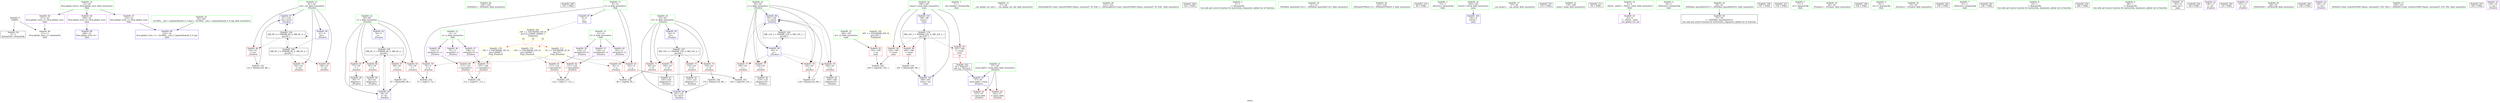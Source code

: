 digraph "SVFG" {
	label="SVFG";

	Node0x55b1b4615d30 [shape=record,color=grey,label="{NodeID: 0\nNullPtr}"];
	Node0x55b1b4615d30 -> Node0x55b1b462b150[style=solid];
	Node0x55b1b4615d30 -> Node0x55b1b462eed0[style=solid];
	Node0x55b1b462bc40 [shape=record,color=blue,label="{NodeID: 97\n61\<--125\ncnt\<--inc22\n_Z5solvei\n}"];
	Node0x55b1b462bc40 -> Node0x55b1b4638b50[style=dashed];
	Node0x55b1b4629cd0 [shape=record,color=green,label="{NodeID: 14\n22\<--26\nllvm.global_ctors\<--llvm.global_ctors_field_insensitive\nGlob }"];
	Node0x55b1b4629cd0 -> Node0x55b1b462d210[style=solid];
	Node0x55b1b4629cd0 -> Node0x55b1b462d310[style=solid];
	Node0x55b1b4629cd0 -> Node0x55b1b462d410[style=solid];
	Node0x55b1b462a9e0 [shape=record,color=green,label="{NodeID: 28\n144\<--145\n_ZNSolsEi\<--_ZNSolsEi_field_insensitive\n}"];
	Node0x55b1b4646620 [shape=record,color=black,label="{NodeID: 208\n162 = PHI()\n}"];
	Node0x55b1b462b690 [shape=record,color=black,label="{NodeID: 42\n109\<--108\nidxprom14\<--\n_Z5solvei\n}"];
	Node0x55b1b462d210 [shape=record,color=purple,label="{NodeID: 56\n209\<--22\nllvm.global_ctors_0\<--llvm.global_ctors\nGlob }"];
	Node0x55b1b462d210 -> Node0x55b1b462ecd0[style=solid];
	Node0x55b1b462c890 [shape=record,color=grey,label="{NodeID: 153\n125 = Binary(124, 88, )\n}"];
	Node0x55b1b462c890 -> Node0x55b1b462bc40[style=solid];
	Node0x55b1b462de00 [shape=record,color=red,label="{NodeID: 70\n161\<--61\n\<--cnt\n_Z5solvei\n}"];
	Node0x55b1b4639a50 [shape=record,color=black,label="{NodeID: 167\nMR_10V_3 = PHI(MR_10V_4, MR_10V_2, )\npts\{64 \}\n}"];
	Node0x55b1b4639a50 -> Node0x55b1b462ded0[style=dashed];
	Node0x55b1b4639a50 -> Node0x55b1b462dfa0[style=dashed];
	Node0x55b1b4639a50 -> Node0x55b1b462e070[style=dashed];
	Node0x55b1b4639a50 -> Node0x55b1b462e140[style=dashed];
	Node0x55b1b4639a50 -> Node0x55b1b462bde0[style=dashed];
	Node0x55b1b462e960 [shape=record,color=red,label="{NodeID: 84\n192\<--186\n\<--cnum\nmain\n}"];
	Node0x55b1b462e960 -> Node0x55b1b4633d40[style=solid];
	Node0x55b1b4615f90 [shape=record,color=green,label="{NodeID: 1\n7\<--1\n__dso_handle\<--dummyObj\nGlob }"];
	Node0x55b1b463c5a0 [shape=record,color=yellow,style=double,label="{NodeID: 181\n20V_1 = ENCHI(MR_20V_0)\npts\{185 \}\nFun[main]}"];
	Node0x55b1b463c5a0 -> Node0x55b1b462e890[style=dashed];
	Node0x55b1b462bd10 [shape=record,color=blue,label="{NodeID: 98\n65\<--130\nj\<--inc24\n_Z5solvei\n}"];
	Node0x55b1b462bd10 -> Node0x55b1b462e210[style=dashed];
	Node0x55b1b462bd10 -> Node0x55b1b462e2e0[style=dashed];
	Node0x55b1b462bd10 -> Node0x55b1b462e3b0[style=dashed];
	Node0x55b1b462bd10 -> Node0x55b1b462e480[style=dashed];
	Node0x55b1b462bd10 -> Node0x55b1b462bd10[style=dashed];
	Node0x55b1b462bd10 -> Node0x55b1b4639f50[style=dashed];
	Node0x55b1b4629dd0 [shape=record,color=green,label="{NodeID: 15\n27\<--28\n__cxx_global_var_init\<--__cxx_global_var_init_field_insensitive\n}"];
	Node0x55b1b462aae0 [shape=record,color=green,label="{NodeID: 29\n151\<--152\n_ZSt4endlIcSt11char_traitsIcEERSt13basic_ostreamIT_T0_ES6_\<--_ZSt4endlIcSt11char_traitsIcEERSt13basic_ostreamIT_T0_ES6__field_insensitive\n}"];
	Node0x55b1b4646720 [shape=record,color=black,label="{NodeID: 209\n163 = PHI()\n}"];
	Node0x55b1b462b760 [shape=record,color=black,label="{NodeID: 43\n115\<--114\nidxprom17\<--\n_Z5solvei\n}"];
	Node0x55b1b462d310 [shape=record,color=purple,label="{NodeID: 57\n210\<--22\nllvm.global_ctors_1\<--llvm.global_ctors\nGlob }"];
	Node0x55b1b462d310 -> Node0x55b1b462edd0[style=solid];
	Node0x55b1b462ca10 [shape=record,color=grey,label="{NodeID: 154\n201 = Binary(200, 88, )\n}"];
	Node0x55b1b462ca10 -> Node0x55b1b462c050[style=solid];
	Node0x55b1b462ded0 [shape=record,color=red,label="{NodeID: 71\n94\<--63\n\<--i5\n_Z5solvei\n}"];
	Node0x55b1b462ded0 -> Node0x55b1b4634040[style=solid];
	Node0x55b1b4639f50 [shape=record,color=black,label="{NodeID: 168\nMR_12V_2 = PHI(MR_12V_4, MR_12V_1, )\npts\{66 \}\n}"];
	Node0x55b1b4639f50 -> Node0x55b1b462bb70[style=dashed];
	Node0x55b1b462ea30 [shape=record,color=red,label="{NodeID: 85\n197\<--186\n\<--cnum\nmain\n|{<s0>18}}"];
	Node0x55b1b462ea30:s0 -> Node0x55b1b4645c70[style=solid,color=red];
	Node0x55b1b4628de0 [shape=record,color=green,label="{NodeID: 2\n9\<--1\n\<--dummyObj\nCan only get source location for instruction, argument, global var or function.}"];
	Node0x55b1b462bde0 [shape=record,color=blue,label="{NodeID: 99\n63\<--135\ni5\<--inc27\n_Z5solvei\n}"];
	Node0x55b1b462bde0 -> Node0x55b1b4639a50[style=dashed];
	Node0x55b1b4629ed0 [shape=record,color=green,label="{NodeID: 16\n31\<--32\n_ZNSt8ios_base4InitC1Ev\<--_ZNSt8ios_base4InitC1Ev_field_insensitive\n}"];
	Node0x55b1b462abe0 [shape=record,color=green,label="{NodeID: 30\n153\<--154\n_ZNSolsEPFRSoS_E\<--_ZNSolsEPFRSoS_E_field_insensitive\n}"];
	Node0x55b1b46467f0 [shape=record,color=black,label="{NodeID: 210\n80 = PHI()\n}"];
	Node0x55b1b462b830 [shape=record,color=black,label="{NodeID: 44\n119\<--118\nidxprom19\<--\n_Z5solvei\n}"];
	Node0x55b1b462d410 [shape=record,color=purple,label="{NodeID: 58\n211\<--22\nllvm.global_ctors_2\<--llvm.global_ctors\nGlob }"];
	Node0x55b1b462d410 -> Node0x55b1b462eed0[style=solid];
	Node0x55b1b46335c0 [shape=record,color=grey,label="{NodeID: 155\n87 = Binary(86, 88, )\n}"];
	Node0x55b1b46335c0 -> Node0x55b1b462f170[style=solid];
	Node0x55b1b462dfa0 [shape=record,color=red,label="{NodeID: 72\n104\<--63\n\<--i5\n_Z5solvei\n}"];
	Node0x55b1b462dfa0 -> Node0x55b1b462b5c0[style=solid];
	Node0x55b1b463a450 [shape=record,color=black,label="{NodeID: 169\nMR_6V_3 = PHI(MR_6V_4, MR_6V_2, )\npts\{60 \}\n}"];
	Node0x55b1b463a450 -> Node0x55b1b462d920[style=dashed];
	Node0x55b1b463a450 -> Node0x55b1b462d9f0[style=dashed];
	Node0x55b1b463a450 -> Node0x55b1b462dac0[style=dashed];
	Node0x55b1b463a450 -> Node0x55b1b462db90[style=dashed];
	Node0x55b1b463a450 -> Node0x55b1b462f170[style=dashed];
	Node0x55b1b462eb00 [shape=record,color=red,label="{NodeID: 86\n200\<--186\n\<--cnum\nmain\n}"];
	Node0x55b1b462eb00 -> Node0x55b1b462ca10[style=solid];
	Node0x55b1b4628e70 [shape=record,color=green,label="{NodeID: 3\n15\<--1\n_ZSt3cin\<--dummyObj\nGlob }"];
	Node0x55b1b463c760 [shape=record,color=yellow,style=double,label="{NodeID: 183\n24V_1 = ENCHI(MR_24V_0)\npts\{10 120000 140000 \}\nFun[main]|{<s0>18|<s1>18|<s2>18}}"];
	Node0x55b1b463c760:s0 -> Node0x55b1b463b350[style=dashed,color=red];
	Node0x55b1b463c760:s1 -> Node0x55b1b463c2d0[style=dashed,color=red];
	Node0x55b1b463c760:s2 -> Node0x55b1b463c3b0[style=dashed,color=red];
	Node0x55b1b462beb0 [shape=record,color=blue,label="{NodeID: 100\n182\<--9\nretval\<--\nmain\n}"];
	Node0x55b1b4629fd0 [shape=record,color=green,label="{NodeID: 17\n37\<--38\n__cxa_atexit\<--__cxa_atexit_field_insensitive\n}"];
	Node0x55b1b44451a0 [shape=record,color=black,label="{NodeID: 197\n143 = PHI()\n}"];
	Node0x55b1b462ace0 [shape=record,color=green,label="{NodeID: 31\n179\<--180\nmain\<--main_field_insensitive\n}"];
	Node0x55b1b4646920 [shape=record,color=black,label="{NodeID: 211\n84 = PHI()\n}"];
	Node0x55b1b462b900 [shape=record,color=purple,label="{NodeID: 45\n33\<--4\n\<--_ZStL8__ioinit\n__cxx_global_var_init\n}"];
	Node0x55b1b462d510 [shape=record,color=red,label="{NodeID: 59\n74\<--8\n\<--n\n_Z5solvei\n}"];
	Node0x55b1b462d510 -> Node0x55b1b46341c0[style=solid];
	Node0x55b1b4633740 [shape=record,color=grey,label="{NodeID: 156\n135 = Binary(134, 88, )\n}"];
	Node0x55b1b4633740 -> Node0x55b1b462bde0[style=solid];
	Node0x55b1b462e070 [shape=record,color=red,label="{NodeID: 73\n114\<--63\n\<--i5\n_Z5solvei\n}"];
	Node0x55b1b462e070 -> Node0x55b1b462b760[style=solid];
	Node0x55b1b463a950 [shape=record,color=black,label="{NodeID: 170\nMR_22V_3 = PHI(MR_22V_4, MR_22V_2, )\npts\{187 \}\n}"];
	Node0x55b1b463a950 -> Node0x55b1b462e960[style=dashed];
	Node0x55b1b463a950 -> Node0x55b1b462ea30[style=dashed];
	Node0x55b1b463a950 -> Node0x55b1b462eb00[style=dashed];
	Node0x55b1b463a950 -> Node0x55b1b462c050[style=dashed];
	Node0x55b1b462ebd0 [shape=record,color=blue,label="{NodeID: 87\n8\<--9\nn\<--\nGlob }"];
	Node0x55b1b462ebd0 -> Node0x55b1b463c760[style=dashed];
	Node0x55b1b4628f00 [shape=record,color=green,label="{NodeID: 4\n16\<--1\n_ZSt4cout\<--dummyObj\nGlob }"];
	Node0x55b1b462bf80 [shape=record,color=blue,label="{NodeID: 101\n186\<--88\ncnum\<--\nmain\n}"];
	Node0x55b1b462bf80 -> Node0x55b1b463a950[style=dashed];
	Node0x55b1b462a0d0 [shape=record,color=green,label="{NodeID: 18\n36\<--42\n_ZNSt8ios_base4InitD1Ev\<--_ZNSt8ios_base4InitD1Ev_field_insensitive\n}"];
	Node0x55b1b462a0d0 -> Node0x55b1b462b320[style=solid];
	Node0x55b1b4644db0 [shape=record,color=black,label="{NodeID: 198\n147 = PHI()\n}"];
	Node0x55b1b462ade0 [shape=record,color=green,label="{NodeID: 32\n182\<--183\nretval\<--retval_field_insensitive\nmain\n}"];
	Node0x55b1b462ade0 -> Node0x55b1b462beb0[style=solid];
	Node0x55b1b46469f0 [shape=record,color=black,label="{NodeID: 212\n139 = PHI()\n}"];
	Node0x55b1b462b9d0 [shape=record,color=purple,label="{NodeID: 46\n79\<--11\narrayidx\<--a\n_Z5solvei\n}"];
	Node0x55b1b462d5e0 [shape=record,color=red,label="{NodeID: 60\n95\<--8\n\<--n\n_Z5solvei\n}"];
	Node0x55b1b462d5e0 -> Node0x55b1b4634040[style=solid];
	Node0x55b1b46338c0 [shape=record,color=grey,label="{NodeID: 157\n130 = Binary(129, 88, )\n}"];
	Node0x55b1b46338c0 -> Node0x55b1b462bd10[style=solid];
	Node0x55b1b462e140 [shape=record,color=red,label="{NodeID: 74\n134\<--63\n\<--i5\n_Z5solvei\n}"];
	Node0x55b1b462e140 -> Node0x55b1b4633740[style=solid];
	Node0x55b1b462ecd0 [shape=record,color=blue,label="{NodeID: 88\n209\<--23\nllvm.global_ctors_0\<--\nGlob }"];
	Node0x55b1b4629790 [shape=record,color=green,label="{NodeID: 5\n17\<--1\n.str\<--dummyObj\nGlob }"];
	Node0x55b1b462c050 [shape=record,color=blue,label="{NodeID: 102\n186\<--201\ncnum\<--inc\nmain\n}"];
	Node0x55b1b462c050 -> Node0x55b1b463a950[style=dashed];
	Node0x55b1b462a1d0 [shape=record,color=green,label="{NodeID: 19\n49\<--50\n_Z5clearv\<--_Z5clearv_field_insensitive\n}"];
	Node0x55b1b46458a0 [shape=record,color=black,label="{NodeID: 199\n149 = PHI()\n}"];
	Node0x55b1b462aeb0 [shape=record,color=green,label="{NodeID: 33\n184\<--185\nnt\<--nt_field_insensitive\nmain\n}"];
	Node0x55b1b462aeb0 -> Node0x55b1b462e890[style=solid];
	Node0x55b1b462baa0 [shape=record,color=purple,label="{NodeID: 47\n106\<--11\narrayidx13\<--a\n_Z5solvei\n}"];
	Node0x55b1b462baa0 -> Node0x55b1b462e550[style=solid];
	Node0x55b1b462d6b0 [shape=record,color=red,label="{NodeID: 61\n101\<--8\n\<--n\n_Z5solvei\n}"];
	Node0x55b1b462d6b0 -> Node0x55b1b4633ec0[style=solid];
	Node0x55b1b4633a40 [shape=record,color=grey,label="{NodeID: 158\n112 = cmp(107, 111, )\n}"];
	Node0x55b1b462e210 [shape=record,color=red,label="{NodeID: 75\n100\<--65\n\<--j\n_Z5solvei\n}"];
	Node0x55b1b462e210 -> Node0x55b1b4633ec0[style=solid];
	Node0x55b1b463b350 [shape=record,color=yellow,style=double,label="{NodeID: 172\n2V_1 = ENCHI(MR_2V_0)\npts\{10 \}\nFun[_Z5solvei]}"];
	Node0x55b1b463b350 -> Node0x55b1b462d510[style=dashed];
	Node0x55b1b463b350 -> Node0x55b1b462d5e0[style=dashed];
	Node0x55b1b463b350 -> Node0x55b1b462d6b0[style=dashed];
	Node0x55b1b462edd0 [shape=record,color=blue,label="{NodeID: 89\n210\<--24\nllvm.global_ctors_1\<--_GLOBAL__sub_I_CaptainAhmadi_0_0.cpp\nGlob }"];
	Node0x55b1b4629820 [shape=record,color=green,label="{NodeID: 6\n19\<--1\n.str.1\<--dummyObj\nGlob }"];
	Node0x55b1b462a2d0 [shape=record,color=green,label="{NodeID: 20\n53\<--54\n_Z5solvei\<--_Z5solvei_field_insensitive\n}"];
	Node0x55b1b46459a0 [shape=record,color=black,label="{NodeID: 200\n150 = PHI()\n}"];
	Node0x55b1b462af80 [shape=record,color=green,label="{NodeID: 34\n186\<--187\ncnum\<--cnum_field_insensitive\nmain\n}"];
	Node0x55b1b462af80 -> Node0x55b1b462e960[style=solid];
	Node0x55b1b462af80 -> Node0x55b1b462ea30[style=solid];
	Node0x55b1b462af80 -> Node0x55b1b462eb00[style=solid];
	Node0x55b1b462af80 -> Node0x55b1b462bf80[style=solid];
	Node0x55b1b462af80 -> Node0x55b1b462c050[style=solid];
	Node0x55b1b462cb90 [shape=record,color=purple,label="{NodeID: 48\n110\<--11\narrayidx15\<--a\n_Z5solvei\n}"];
	Node0x55b1b462cb90 -> Node0x55b1b462e620[style=solid];
	Node0x55b1b462d780 [shape=record,color=red,label="{NodeID: 62\n142\<--57\n\<--cnum.addr\n_Z5solvei\n}"];
	Node0x55b1b4633bc0 [shape=record,color=grey,label="{NodeID: 159\n122 = cmp(117, 121, )\n}"];
	Node0x55b1b462e2e0 [shape=record,color=red,label="{NodeID: 76\n108\<--65\n\<--j\n_Z5solvei\n}"];
	Node0x55b1b462e2e0 -> Node0x55b1b462b690[style=solid];
	Node0x55b1b462eed0 [shape=record,color=blue, style = dotted,label="{NodeID: 90\n211\<--3\nllvm.global_ctors_2\<--dummyVal\nGlob }"];
	Node0x55b1b46298b0 [shape=record,color=green,label="{NodeID: 7\n21\<--1\n_ZSt4cerr\<--dummyObj\nGlob }"];
	Node0x55b1b462a3d0 [shape=record,color=green,label="{NodeID: 21\n57\<--58\ncnum.addr\<--cnum.addr_field_insensitive\n_Z5solvei\n}"];
	Node0x55b1b462a3d0 -> Node0x55b1b462d780[style=solid];
	Node0x55b1b462a3d0 -> Node0x55b1b462d850[style=solid];
	Node0x55b1b462a3d0 -> Node0x55b1b462efd0[style=solid];
	Node0x55b1b4645a70 [shape=record,color=black,label="{NodeID: 201\n156 = PHI()\n}"];
	Node0x55b1b462b050 [shape=record,color=green,label="{NodeID: 35\n24\<--205\n_GLOBAL__sub_I_CaptainAhmadi_0_0.cpp\<--_GLOBAL__sub_I_CaptainAhmadi_0_0.cpp_field_insensitive\n}"];
	Node0x55b1b462b050 -> Node0x55b1b462edd0[style=solid];
	Node0x55b1b462cc60 [shape=record,color=purple,label="{NodeID: 49\n83\<--13\narrayidx3\<--b\n_Z5solvei\n}"];
	Node0x55b1b462d850 [shape=record,color=red,label="{NodeID: 63\n157\<--57\n\<--cnum.addr\n_Z5solvei\n}"];
	Node0x55b1b4633d40 [shape=record,color=grey,label="{NodeID: 160\n194 = cmp(192, 193, )\n}"];
	Node0x55b1b462e3b0 [shape=record,color=red,label="{NodeID: 77\n118\<--65\n\<--j\n_Z5solvei\n}"];
	Node0x55b1b462e3b0 -> Node0x55b1b462b830[style=solid];
	Node0x55b1b462efd0 [shape=record,color=blue,label="{NodeID: 91\n57\<--56\ncnum.addr\<--cnum\n_Z5solvei\n}"];
	Node0x55b1b462efd0 -> Node0x55b1b462d780[style=dashed];
	Node0x55b1b462efd0 -> Node0x55b1b462d850[style=dashed];
	Node0x55b1b4629940 [shape=record,color=green,label="{NodeID: 8\n23\<--1\n\<--dummyObj\nCan only get source location for instruction, argument, global var or function.}"];
	Node0x55b1b462a4a0 [shape=record,color=green,label="{NodeID: 22\n59\<--60\ni\<--i_field_insensitive\n_Z5solvei\n}"];
	Node0x55b1b462a4a0 -> Node0x55b1b462d920[style=solid];
	Node0x55b1b462a4a0 -> Node0x55b1b462d9f0[style=solid];
	Node0x55b1b462a4a0 -> Node0x55b1b462dac0[style=solid];
	Node0x55b1b462a4a0 -> Node0x55b1b462db90[style=solid];
	Node0x55b1b462a4a0 -> Node0x55b1b462f0a0[style=solid];
	Node0x55b1b462a4a0 -> Node0x55b1b462f170[style=solid];
	Node0x55b1b4645ba0 [shape=record,color=black,label="{NodeID: 202\n189 = PHI()\n}"];
	Node0x55b1b462b150 [shape=record,color=black,label="{NodeID: 36\n2\<--3\ndummyVal\<--dummyVal\n}"];
	Node0x55b1b462cd30 [shape=record,color=purple,label="{NodeID: 50\n116\<--13\narrayidx18\<--b\n_Z5solvei\n}"];
	Node0x55b1b462cd30 -> Node0x55b1b462e6f0[style=solid];
	Node0x55b1b462d920 [shape=record,color=red,label="{NodeID: 64\n73\<--59\n\<--i\n_Z5solvei\n}"];
	Node0x55b1b462d920 -> Node0x55b1b46341c0[style=solid];
	Node0x55b1b4633ec0 [shape=record,color=grey,label="{NodeID: 161\n102 = cmp(100, 101, )\n}"];
	Node0x55b1b462e480 [shape=record,color=red,label="{NodeID: 78\n129\<--65\n\<--j\n_Z5solvei\n}"];
	Node0x55b1b462e480 -> Node0x55b1b46338c0[style=solid];
	Node0x55b1b462f0a0 [shape=record,color=blue,label="{NodeID: 92\n59\<--9\ni\<--\n_Z5solvei\n}"];
	Node0x55b1b462f0a0 -> Node0x55b1b463a450[style=dashed];
	Node0x55b1b46299d0 [shape=record,color=green,label="{NodeID: 9\n88\<--1\n\<--dummyObj\nCan only get source location for instruction, argument, global var or function.}"];
	Node0x55b1b462a570 [shape=record,color=green,label="{NodeID: 23\n61\<--62\ncnt\<--cnt_field_insensitive\n_Z5solvei\n}"];
	Node0x55b1b462a570 -> Node0x55b1b462dc60[style=solid];
	Node0x55b1b462a570 -> Node0x55b1b462dd30[style=solid];
	Node0x55b1b462a570 -> Node0x55b1b462de00[style=solid];
	Node0x55b1b462a570 -> Node0x55b1b462f240[style=solid];
	Node0x55b1b462a570 -> Node0x55b1b462bc40[style=solid];
	Node0x55b1b4645c70 [shape=record,color=black,label="{NodeID: 203\n56 = PHI(197, )\n0th arg _Z5solvei }"];
	Node0x55b1b4645c70 -> Node0x55b1b462efd0[style=solid];
	Node0x55b1b462b250 [shape=record,color=black,label="{NodeID: 37\n181\<--9\nmain_ret\<--\nmain\n}"];
	Node0x55b1b462ce00 [shape=record,color=purple,label="{NodeID: 51\n120\<--13\narrayidx20\<--b\n_Z5solvei\n}"];
	Node0x55b1b462ce00 -> Node0x55b1b462e7c0[style=solid];
	Node0x55b1b462d9f0 [shape=record,color=red,label="{NodeID: 65\n77\<--59\n\<--i\n_Z5solvei\n}"];
	Node0x55b1b462d9f0 -> Node0x55b1b462b420[style=solid];
	Node0x55b1b4634040 [shape=record,color=grey,label="{NodeID: 162\n96 = cmp(94, 95, )\n}"];
	Node0x55b1b462e550 [shape=record,color=red,label="{NodeID: 79\n107\<--106\n\<--arrayidx13\n_Z5solvei\n}"];
	Node0x55b1b462e550 -> Node0x55b1b4633a40[style=solid];
	Node0x55b1b462f170 [shape=record,color=blue,label="{NodeID: 93\n59\<--87\ni\<--inc\n_Z5solvei\n}"];
	Node0x55b1b462f170 -> Node0x55b1b463a450[style=dashed];
	Node0x55b1b4629a60 [shape=record,color=green,label="{NodeID: 10\n4\<--6\n_ZStL8__ioinit\<--_ZStL8__ioinit_field_insensitive\nGlob }"];
	Node0x55b1b4629a60 -> Node0x55b1b462b900[style=solid];
	Node0x55b1b462a640 [shape=record,color=green,label="{NodeID: 24\n63\<--64\ni5\<--i5_field_insensitive\n_Z5solvei\n}"];
	Node0x55b1b462a640 -> Node0x55b1b462ded0[style=solid];
	Node0x55b1b462a640 -> Node0x55b1b462dfa0[style=solid];
	Node0x55b1b462a640 -> Node0x55b1b462e070[style=solid];
	Node0x55b1b462a640 -> Node0x55b1b462e140[style=solid];
	Node0x55b1b462a640 -> Node0x55b1b462f310[style=solid];
	Node0x55b1b462a640 -> Node0x55b1b462bde0[style=solid];
	Node0x55b1b46461c0 [shape=record,color=black,label="{NodeID: 204\n68 = PHI()\n}"];
	Node0x55b1b462b320 [shape=record,color=black,label="{NodeID: 38\n35\<--36\n\<--_ZNSt8ios_base4InitD1Ev\nCan only get source location for instruction, argument, global var or function.}"];
	Node0x55b1b462ced0 [shape=record,color=purple,label="{NodeID: 52\n138\<--17\n\<--.str\n_Z5solvei\n}"];
	Node0x55b1b462dac0 [shape=record,color=red,label="{NodeID: 66\n81\<--59\n\<--i\n_Z5solvei\n}"];
	Node0x55b1b462dac0 -> Node0x55b1b462b4f0[style=solid];
	Node0x55b1b46341c0 [shape=record,color=grey,label="{NodeID: 163\n75 = cmp(73, 74, )\n}"];
	Node0x55b1b462e620 [shape=record,color=red,label="{NodeID: 80\n111\<--110\n\<--arrayidx15\n_Z5solvei\n}"];
	Node0x55b1b462e620 -> Node0x55b1b4633a40[style=solid];
	Node0x55b1b462f240 [shape=record,color=blue,label="{NodeID: 94\n61\<--9\ncnt\<--\n_Z5solvei\n}"];
	Node0x55b1b462f240 -> Node0x55b1b4639550[style=dashed];
	Node0x55b1b4629af0 [shape=record,color=green,label="{NodeID: 11\n8\<--10\nn\<--n_field_insensitive\nGlob }"];
	Node0x55b1b4629af0 -> Node0x55b1b462d510[style=solid];
	Node0x55b1b4629af0 -> Node0x55b1b462d5e0[style=solid];
	Node0x55b1b4629af0 -> Node0x55b1b462d6b0[style=solid];
	Node0x55b1b4629af0 -> Node0x55b1b462ebd0[style=solid];
	Node0x55b1b462a710 [shape=record,color=green,label="{NodeID: 25\n65\<--66\nj\<--j_field_insensitive\n_Z5solvei\n}"];
	Node0x55b1b462a710 -> Node0x55b1b462e210[style=solid];
	Node0x55b1b462a710 -> Node0x55b1b462e2e0[style=solid];
	Node0x55b1b462a710 -> Node0x55b1b462e3b0[style=solid];
	Node0x55b1b462a710 -> Node0x55b1b462e480[style=solid];
	Node0x55b1b462a710 -> Node0x55b1b462bb70[style=solid];
	Node0x55b1b462a710 -> Node0x55b1b462bd10[style=solid];
	Node0x55b1b46462c0 [shape=record,color=black,label="{NodeID: 205\n34 = PHI()\n}"];
	Node0x55b1b462b420 [shape=record,color=black,label="{NodeID: 39\n78\<--77\nidxprom\<--\n_Z5solvei\n}"];
	Node0x55b1b462cfa0 [shape=record,color=purple,label="{NodeID: 53\n155\<--17\n\<--.str\n_Z5solvei\n}"];
	Node0x55b1b462db90 [shape=record,color=red,label="{NodeID: 67\n86\<--59\n\<--i\n_Z5solvei\n}"];
	Node0x55b1b462db90 -> Node0x55b1b46335c0[style=solid];
	Node0x55b1b4638b50 [shape=record,color=black,label="{NodeID: 164\nMR_8V_4 = PHI(MR_8V_6, MR_8V_3, )\npts\{62 \}\n}"];
	Node0x55b1b4638b50 -> Node0x55b1b462dc60[style=dashed];
	Node0x55b1b4638b50 -> Node0x55b1b462bc40[style=dashed];
	Node0x55b1b4638b50 -> Node0x55b1b4638b50[style=dashed];
	Node0x55b1b4638b50 -> Node0x55b1b4639550[style=dashed];
	Node0x55b1b462e6f0 [shape=record,color=red,label="{NodeID: 81\n117\<--116\n\<--arrayidx18\n_Z5solvei\n}"];
	Node0x55b1b462e6f0 -> Node0x55b1b4633bc0[style=solid];
	Node0x55b1b463c2d0 [shape=record,color=yellow,style=double,label="{NodeID: 178\n14V_1 = ENCHI(MR_14V_0)\npts\{120000 \}\nFun[_Z5solvei]}"];
	Node0x55b1b463c2d0 -> Node0x55b1b462e550[style=dashed];
	Node0x55b1b463c2d0 -> Node0x55b1b462e620[style=dashed];
	Node0x55b1b462f310 [shape=record,color=blue,label="{NodeID: 95\n63\<--9\ni5\<--\n_Z5solvei\n}"];
	Node0x55b1b462f310 -> Node0x55b1b4639a50[style=dashed];
	Node0x55b1b4629b80 [shape=record,color=green,label="{NodeID: 12\n11\<--12\na\<--a_field_insensitive\nGlob }"];
	Node0x55b1b4629b80 -> Node0x55b1b462b9d0[style=solid];
	Node0x55b1b4629b80 -> Node0x55b1b462baa0[style=solid];
	Node0x55b1b4629b80 -> Node0x55b1b462cb90[style=solid];
	Node0x55b1b462a7e0 [shape=record,color=green,label="{NodeID: 26\n69\<--70\n_ZNSirsERi\<--_ZNSirsERi_field_insensitive\n}"];
	Node0x55b1b46463c0 [shape=record,color=black,label="{NodeID: 206\n158 = PHI()\n}"];
	Node0x55b1b462b4f0 [shape=record,color=black,label="{NodeID: 40\n82\<--81\nidxprom2\<--\n_Z5solvei\n}"];
	Node0x55b1b462d070 [shape=record,color=purple,label="{NodeID: 54\n146\<--19\n\<--.str.1\n_Z5solvei\n}"];
	Node0x55b1b462dc60 [shape=record,color=red,label="{NodeID: 68\n124\<--61\n\<--cnt\n_Z5solvei\n}"];
	Node0x55b1b462dc60 -> Node0x55b1b462c890[style=solid];
	Node0x55b1b462e7c0 [shape=record,color=red,label="{NodeID: 82\n121\<--120\n\<--arrayidx20\n_Z5solvei\n}"];
	Node0x55b1b462e7c0 -> Node0x55b1b4633bc0[style=solid];
	Node0x55b1b463c3b0 [shape=record,color=yellow,style=double,label="{NodeID: 179\n16V_1 = ENCHI(MR_16V_0)\npts\{140000 \}\nFun[_Z5solvei]}"];
	Node0x55b1b463c3b0 -> Node0x55b1b462e6f0[style=dashed];
	Node0x55b1b463c3b0 -> Node0x55b1b462e7c0[style=dashed];
	Node0x55b1b462bb70 [shape=record,color=blue,label="{NodeID: 96\n65\<--9\nj\<--\n_Z5solvei\n}"];
	Node0x55b1b462bb70 -> Node0x55b1b462e210[style=dashed];
	Node0x55b1b462bb70 -> Node0x55b1b462e2e0[style=dashed];
	Node0x55b1b462bb70 -> Node0x55b1b462e3b0[style=dashed];
	Node0x55b1b462bb70 -> Node0x55b1b462e480[style=dashed];
	Node0x55b1b462bb70 -> Node0x55b1b462bd10[style=dashed];
	Node0x55b1b462bb70 -> Node0x55b1b4639f50[style=dashed];
	Node0x55b1b4629c10 [shape=record,color=green,label="{NodeID: 13\n13\<--14\nb\<--b_field_insensitive\nGlob }"];
	Node0x55b1b4629c10 -> Node0x55b1b462cc60[style=solid];
	Node0x55b1b4629c10 -> Node0x55b1b462cd30[style=solid];
	Node0x55b1b4629c10 -> Node0x55b1b462ce00[style=solid];
	Node0x55b1b462a8e0 [shape=record,color=green,label="{NodeID: 27\n140\<--141\n_ZStlsISt11char_traitsIcEERSt13basic_ostreamIcT_ES5_PKc\<--_ZStlsISt11char_traitsIcEERSt13basic_ostreamIcT_ES5_PKc_field_insensitive\n}"];
	Node0x55b1b4646520 [shape=record,color=black,label="{NodeID: 207\n160 = PHI()\n}"];
	Node0x55b1b462b5c0 [shape=record,color=black,label="{NodeID: 41\n105\<--104\nidxprom12\<--\n_Z5solvei\n}"];
	Node0x55b1b462d140 [shape=record,color=purple,label="{NodeID: 55\n159\<--19\n\<--.str.1\n_Z5solvei\n}"];
	Node0x55b1b462dd30 [shape=record,color=red,label="{NodeID: 69\n148\<--61\n\<--cnt\n_Z5solvei\n}"];
	Node0x55b1b4639550 [shape=record,color=black,label="{NodeID: 166\nMR_8V_3 = PHI(MR_8V_4, MR_8V_2, )\npts\{62 \}\n}"];
	Node0x55b1b4639550 -> Node0x55b1b462dd30[style=dashed];
	Node0x55b1b4639550 -> Node0x55b1b462de00[style=dashed];
	Node0x55b1b4639550 -> Node0x55b1b4638b50[style=dashed];
	Node0x55b1b462e890 [shape=record,color=red,label="{NodeID: 83\n193\<--184\n\<--nt\nmain\n}"];
	Node0x55b1b462e890 -> Node0x55b1b4633d40[style=solid];
}
